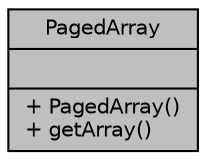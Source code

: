 digraph "PagedArray"
{
 // LATEX_PDF_SIZE
  edge [fontname="Helvetica",fontsize="10",labelfontname="Helvetica",labelfontsize="10"];
  node [fontname="Helvetica",fontsize="10",shape=record];
  Node1 [label="{PagedArray\n||+ PagedArray()\l+ getArray()\l}",height=0.2,width=0.4,color="black", fillcolor="grey75", style="filled", fontcolor="black",tooltip=" "];
}
